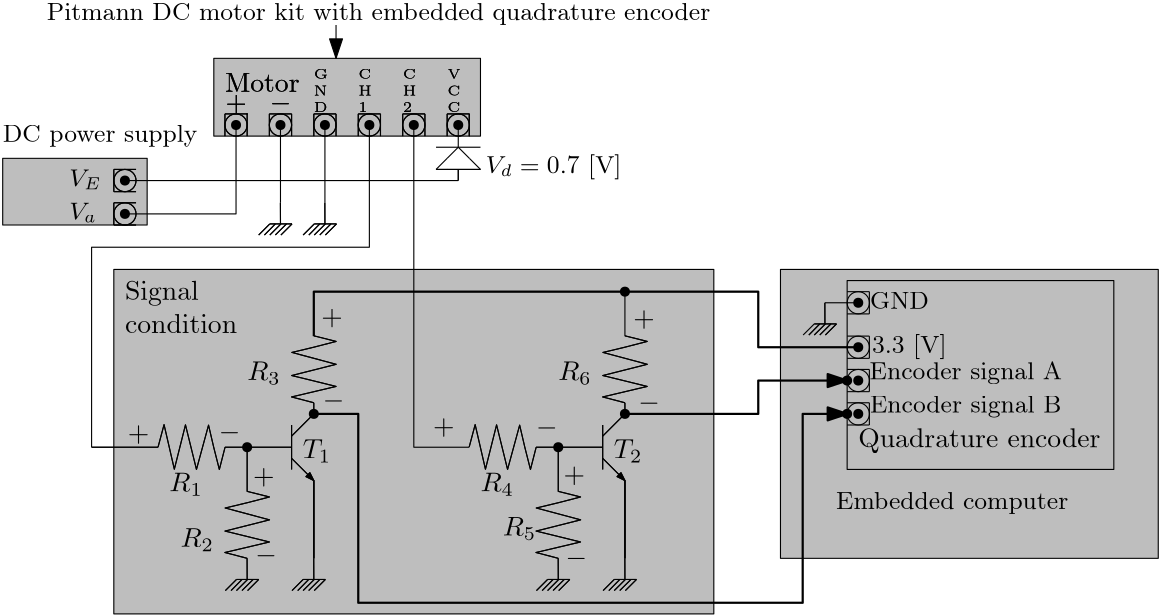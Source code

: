<?xml version="1.0"?>
<!DOCTYPE ipe SYSTEM "ipe.dtd">
<ipe version="70206" creator="Ipe 7.2.10">
<info created="D:20180301144251" modified="D:20190320233102"/>
<ipestyle name="basic">
<symbol name="arrow/arc(spx)">
<path stroke="sym-stroke" fill="sym-stroke" pen="sym-pen">
0 0 m
-1 0.333 l
-1 -0.333 l
h
</path>
</symbol>
<symbol name="arrow/farc(spx)">
<path stroke="sym-stroke" fill="white" pen="sym-pen">
0 0 m
-1 0.333 l
-1 -0.333 l
h
</path>
</symbol>
<symbol name="arrow/ptarc(spx)">
<path stroke="sym-stroke" fill="sym-stroke" pen="sym-pen">
0 0 m
-1 0.333 l
-0.8 0 l
-1 -0.333 l
h
</path>
</symbol>
<symbol name="arrow/fptarc(spx)">
<path stroke="sym-stroke" fill="white" pen="sym-pen">
0 0 m
-1 0.333 l
-0.8 0 l
-1 -0.333 l
h
</path>
</symbol>
<symbol name="mark/circle(sx)" transformations="translations">
<path fill="sym-stroke">
0.6 0 0 0.6 0 0 e
0.4 0 0 0.4 0 0 e
</path>
</symbol>
<symbol name="mark/disk(sx)" transformations="translations">
<path fill="sym-stroke">
0.6 0 0 0.6 0 0 e
</path>
</symbol>
<symbol name="mark/fdisk(sfx)" transformations="translations">
<group>
<path fill="sym-fill">
0.5 0 0 0.5 0 0 e
</path>
<path fill="sym-stroke" fillrule="eofill">
0.6 0 0 0.6 0 0 e
0.4 0 0 0.4 0 0 e
</path>
</group>
</symbol>
<symbol name="mark/box(sx)" transformations="translations">
<path fill="sym-stroke" fillrule="eofill">
-0.6 -0.6 m
0.6 -0.6 l
0.6 0.6 l
-0.6 0.6 l
h
-0.4 -0.4 m
0.4 -0.4 l
0.4 0.4 l
-0.4 0.4 l
h
</path>
</symbol>
<symbol name="mark/square(sx)" transformations="translations">
<path fill="sym-stroke">
-0.6 -0.6 m
0.6 -0.6 l
0.6 0.6 l
-0.6 0.6 l
h
</path>
</symbol>
<symbol name="mark/fsquare(sfx)" transformations="translations">
<group>
<path fill="sym-fill">
-0.5 -0.5 m
0.5 -0.5 l
0.5 0.5 l
-0.5 0.5 l
h
</path>
<path fill="sym-stroke" fillrule="eofill">
-0.6 -0.6 m
0.6 -0.6 l
0.6 0.6 l
-0.6 0.6 l
h
-0.4 -0.4 m
0.4 -0.4 l
0.4 0.4 l
-0.4 0.4 l
h
</path>
</group>
</symbol>
<symbol name="mark/cross(sx)" transformations="translations">
<group>
<path fill="sym-stroke">
-0.43 -0.57 m
0.57 0.43 l
0.43 0.57 l
-0.57 -0.43 l
h
</path>
<path fill="sym-stroke">
-0.43 0.57 m
0.57 -0.43 l
0.43 -0.57 l
-0.57 0.43 l
h
</path>
</group>
</symbol>
<symbol name="arrow/fnormal(spx)">
<path stroke="sym-stroke" fill="white" pen="sym-pen">
0 0 m
-1 0.333 l
-1 -0.333 l
h
</path>
</symbol>
<symbol name="arrow/pointed(spx)">
<path stroke="sym-stroke" fill="sym-stroke" pen="sym-pen">
0 0 m
-1 0.333 l
-0.8 0 l
-1 -0.333 l
h
</path>
</symbol>
<symbol name="arrow/fpointed(spx)">
<path stroke="sym-stroke" fill="white" pen="sym-pen">
0 0 m
-1 0.333 l
-0.8 0 l
-1 -0.333 l
h
</path>
</symbol>
<symbol name="arrow/linear(spx)">
<path stroke="sym-stroke" pen="sym-pen">
-1 0.333 m
0 0 l
-1 -0.333 l
</path>
</symbol>
<symbol name="arrow/fdouble(spx)">
<path stroke="sym-stroke" fill="white" pen="sym-pen">
0 0 m
-1 0.333 l
-1 -0.333 l
h
-1 0 m
-2 0.333 l
-2 -0.333 l
h
</path>
</symbol>
<symbol name="arrow/double(spx)">
<path stroke="sym-stroke" fill="sym-stroke" pen="sym-pen">
0 0 m
-1 0.333 l
-1 -0.333 l
h
-1 0 m
-2 0.333 l
-2 -0.333 l
h
</path>
</symbol>
<pen name="heavier" value="0.8"/>
<pen name="fat" value="1.2"/>
<pen name="ultrafat" value="2"/>
<symbolsize name="large" value="5"/>
<symbolsize name="small" value="2"/>
<symbolsize name="tiny" value="1.1"/>
<arrowsize name="large" value="10"/>
<arrowsize name="small" value="5"/>
<arrowsize name="tiny" value="3"/>
<color name="red" value="1 0 0"/>
<color name="green" value="0 1 0"/>
<color name="blue" value="0 0 1"/>
<color name="yellow" value="1 1 0"/>
<color name="orange" value="1 0.647 0"/>
<color name="gold" value="1 0.843 0"/>
<color name="purple" value="0.627 0.125 0.941"/>
<color name="gray" value="0.745"/>
<color name="brown" value="0.647 0.165 0.165"/>
<color name="navy" value="0 0 0.502"/>
<color name="pink" value="1 0.753 0.796"/>
<color name="seagreen" value="0.18 0.545 0.341"/>
<color name="turquoise" value="0.251 0.878 0.816"/>
<color name="violet" value="0.933 0.51 0.933"/>
<color name="darkblue" value="0 0 0.545"/>
<color name="darkcyan" value="0 0.545 0.545"/>
<color name="darkgray" value="0.663"/>
<color name="darkgreen" value="0 0.392 0"/>
<color name="darkmagenta" value="0.545 0 0.545"/>
<color name="darkorange" value="1 0.549 0"/>
<color name="darkred" value="0.545 0 0"/>
<color name="lightblue" value="0.678 0.847 0.902"/>
<color name="lightcyan" value="0.878 1 1"/>
<color name="lightgray" value="0.827"/>
<color name="lightgreen" value="0.565 0.933 0.565"/>
<color name="lightyellow" value="1 1 0.878"/>
<dashstyle name="dashed" value="[4] 0"/>
<dashstyle name="dotted" value="[1 3] 0"/>
<dashstyle name="dash dotted" value="[4 2 1 2] 0"/>
<dashstyle name="dash dot dotted" value="[4 2 1 2 1 2] 0"/>
<textsize name="large" value="\large"/>
<textsize name="Large" value="\Large"/>
<textsize name="LARGE" value="\LARGE"/>
<textsize name="huge" value="\huge"/>
<textsize name="Huge" value="\Huge"/>
<textsize name="small" value="\small"/>
<textsize name="footnote" value="\footnotesize"/>
<textsize name="tiny" value="\tiny"/>
<textstyle name="center" begin="\begin{center}" end="\end{center}"/>
<textstyle name="itemize" begin="\begin{itemize}" end="\end{itemize}"/>
<textstyle name="item" begin="\begin{itemize}\item{}" end="\end{itemize}"/>
<gridsize name="4 pts" value="4"/>
<gridsize name="8 pts (~3 mm)" value="8"/>
<gridsize name="16 pts (~6 mm)" value="16"/>
<gridsize name="32 pts (~12 mm)" value="32"/>
<gridsize name="10 pts (~3.5 mm)" value="10"/>
<gridsize name="20 pts (~7 mm)" value="20"/>
<gridsize name="14 pts (~5 mm)" value="14"/>
<gridsize name="28 pts (~10 mm)" value="28"/>
<gridsize name="56 pts (~20 mm)" value="56"/>
<anglesize name="90 deg" value="90"/>
<anglesize name="60 deg" value="60"/>
<anglesize name="45 deg" value="45"/>
<anglesize name="30 deg" value="30"/>
<anglesize name="22.5 deg" value="22.5"/>
<opacity name="10%" value="0.1"/>
<opacity name="30%" value="0.3"/>
<opacity name="50%" value="0.5"/>
<opacity name="75%" value="0.75"/>
<tiling name="falling" angle="-60" step="4" width="1"/>
<tiling name="rising" angle="30" step="4" width="1"/>
</ipestyle>
<page>
<layer name="alpha"/>
<view layers="alpha" active="alpha"/>
<path layer="alpha" stroke="black" fill="gray">
120 552 m
120 428 l
336 428 l
336 552 l
h
</path>
<path stroke="black" fill="gray">
80 592 m
80 568 l
132 568 l
132 592 l
h
</path>
<path matrix="1 0 0 1 -16 0" stroke="black" fill="gray">
172 628 m
172 600 l
268 600 l
268 628 l
h
</path>
<path stroke="black" fill="gray">
360 552 m
360 448 l
496 448 l
496 552 l
h
</path>
<path matrix="1 0 0 1 32 -24" stroke="black">
128 632 m
128 624 l
</path>
<path matrix="1 0 0 1 32 -24" stroke="black">
128 632 m
132 632 l
132 632 l
</path>
<path matrix="1 0 0 1 32 -24" stroke="black">
144 632 m
152 632 l
</path>
<path matrix="1 0 0 1 32 -24" stroke="black">
152 632 m
152 624 l
</path>
<path matrix="1 0 0 1 32 -24" stroke="black">
144 632 m
144 624 l
</path>
<path matrix="1 0 0 1 32 -24" stroke="black">
132 632 m
136 632 l
</path>
<path matrix="1 0 0 1 32 -24" stroke="black" cap="1">
136 632 m
136 632 l
</path>
<path matrix="1 0 0 1 32 -24" stroke="black" cap="1">
136 632 m
136 632 l
</path>
<path matrix="1 0 0 1 32 -24" stroke="black">
136 632 m
136 624 l
</path>
<path matrix="1 0 0 1 32 -24" stroke="black">
176 632 m
176 624 l
</path>
<path matrix="1 0 0 1 32 -24" stroke="black">
176 632 m
184 632 l
</path>
<path matrix="1 0 0 1 32 -24" stroke="black">
184 632 m
184 624 l
</path>
<path matrix="1 0 0 1 32 -24" stroke="black">
192 632 m
192 624 l
</path>
<path matrix="1 0 0 1 32 -24" stroke="black">
192 632 m
200 632 l
</path>
<path matrix="1 0 0 1 32 -24" stroke="black">
200 632 m
200 624 l
</path>
<path matrix="1 0 0 1 32 -24" stroke="black">
208 632 m
208 624 l
</path>
<path matrix="1 0 0 1 32 -24" stroke="black">
208 632 m
216 632 l
</path>
<path matrix="1 0 0 1 32 -24" stroke="black">
216 632 m
216 624 l
</path>
<path matrix="1 0 0 1 32 -24" stroke="black">
216 632 m
216 624 l
</path>
<path matrix="1 0 0 1 32 -24" stroke="black">
160 632 m
160 624 l
</path>
<path matrix="1 0 0 1 32 -24" stroke="black">
160 632 m
168 632 l
</path>
<path matrix="1 0 0 1 32 -24" stroke="black">
168 632 m
168 624 l
</path>
<text matrix="1 0 0 1 32 -24" transformations="translations" pos="176 648" stroke="black" type="minipage" width="8" height="10.161" depth="5.18" valign="top" size="tiny">C \par
H \par
1</text>
<text matrix="1 0 0 1 16 -24" transformations="translations" pos="176 648" stroke="black" type="minipage" width="8" height="10.161" depth="5.18" valign="top" size="tiny">G \par
N \par
D</text>
<text matrix="1 0 0 1 64 -24" transformations="translations" pos="176 648" stroke="black" type="minipage" width="8" height="10.161" depth="5.18" valign="top" size="tiny">V \par
C \par
C</text>
<text matrix="1 0 0 1 48 -24" transformations="translations" pos="176 648" stroke="black" type="minipage" width="8" height="10.161" depth="5.18" valign="top" size="tiny">C \par
H \par
2</text>
<text matrix="1 0 0 1 32.1716 -30.8509" transformations="translations" pos="128 640" stroke="black" type="label" width="7.749" height="5.812" depth="0.83" valign="baseline" style="math">+</text>
<text matrix="1 0 0 1 48.1306 -30.6697" transformations="translations" pos="128 640" stroke="black" type="label" width="7.749" height="5.812" depth="0.83" valign="baseline" style="math">-</text>
<text matrix="1 0 0 1 32 -36" transformations="translations" pos="128 652" stroke="black" type="label" width="26.872" height="6.808" depth="0" valign="baseline">Motor</text>
<path matrix="1 0 0 1 32 -24" stroke="black">
4 0 0 4 132 628 e
</path>
<path matrix="1 0 0 1 32 -24" stroke="black">
4 0 0 4 148 628 e
</path>
<path matrix="1 0 0 1 32 -24" stroke="black">
4 0 0 4 164 628 e
</path>
<path matrix="1 0 0 1 32 -24" stroke="black">
4 0 0 4 180 628 e
</path>
<path matrix="1 0 0 1 32 -24" stroke="black">
4 0 0 4 196 628 e
</path>
<path matrix="1 0 0 1 32 -24" stroke="black">
4 0 0 4 212 628 e
</path>
<path matrix="1 0 0 3.5 32 -1594" stroke="black">
148 628 m
148 620 l
</path>
<path matrix="1 0 0 3.5 32 -1594" stroke="black">
164 628 m
164 620 l
</path>
<text matrix="1 0 0 1 40.028 -22.0239" transformations="translations" pos="40 620" stroke="black" type="label" width="70.086" height="6.23" depth="1.74" valign="baseline" size="small">DC power supply</text>
<path matrix="1 0 0 1 48 -28" stroke="black">
80 616 m
72 616 l
</path>
<path matrix="1 0 0 1 48 -28" stroke="black">
72 616 m
72 608 l
</path>
<path matrix="1 0 0 1 48 -28" stroke="black">
72 608 m
80 608 l
</path>
<path matrix="1 0 0 1 48 -28" stroke="black">
80 604 m
72 604 l
</path>
<path matrix="1 0 0 2 48 -632" stroke="black">
72 604 m
72 600 l
</path>
<path matrix="1 0 0 1 48 -28" stroke="black">
72 596 m
80 596 l
</path>
<path matrix="1 0 0 1 48 -28" stroke="black">
4 0 0 4 76 612 e
</path>
<path matrix="1 0 0 1 48 -28" stroke="black">
4 0 0 4 76 600 e
</path>
<path matrix="0.75 0 0 1 40 -56" stroke="black">
96 544 m
128 544 l
</path>
<path matrix="0.5 0 0 1 104 -56" stroke="black">
112 544 m
128 544 l
</path>
<path matrix="1 0 0 1 40 -56" stroke="black">
128 544 m
128 528 l
</path>
<path matrix="1 0 0 1 40 -56" stroke="black">
128 544 m
144 544 l
</path>
<path matrix="1 0 0 1 40 -56" stroke="black">
144 552 m
144 536 l
</path>
<path matrix="1 0 0 1 40 -56" stroke="black">
144 548 m
152 556 l
</path>
<path matrix="1 0 0 1 40 -56" stroke="black" arrow="normal/tiny">
144 540 m
152 532 l
</path>
<path matrix="1 0 0 1 40 -56" stroke="black">
152 556 m
152 560 l
</path>
<path matrix="-0.00653251 -0.999979 0.999979 -0.00653251 -605.625 860.958" stroke="black">
367.948 768.091 m
375.976 766.09 l
367.979 764.005 l
360.043 762.097 l
376.01 757.851 l
359.992 753.789 l
375.983 749.885 l
359.956 746.077 l
367.925 744.006 l
368.007 744.006 l
</path>
<path matrix="1 -0.00128975 0.00128975 1 -200.937 -295.513" stroke="black">
367.948 768.091 m
375.976 766.09 l
367.979 764.005 l
360.043 762.097 l
376.01 757.851 l
359.992 753.789 l
375.983 749.885 l
359.956 746.077 l
367.925 744.006 l
368.007 744.006 l
</path>
<path matrix="1 0 0 1 -87.8438 172.39" stroke="black">
255.819 275.61 m
255.847 268.003 l
</path>
<path matrix="1 0 0 1 -87.8438 172.39" stroke="black">
252 268 m
248 264 l
</path>
<path matrix="1 0 0 1 -87.8438 172.39" stroke="black">
256 268 m
252 264 l
</path>
<path matrix="1 0 0 1 -87.8438 172.39" stroke="black">
260 268 m
256 264 l
</path>
<path matrix="1 0 0 1 -87.8438 172.39" stroke="black">
252 268 m
260 268 l
</path>
<path matrix="1 0 0 1 -87.8438 172.39" stroke="black">
253.989 268 m
250.051 263.994 l
</path>
<path matrix="1 0 0 1 -87.8438 172.39" stroke="black">
258.003 268 m
253.993 264.021 l
</path>
<path matrix="1 -0.00128975 0.00128975 1 -176.937 -239.513" stroke="black">
367.948 768.091 m
375.976 766.09 l
367.979 764.005 l
360.043 762.097 l
376.01 757.851 l
359.992 753.789 l
375.983 749.885 l
359.956 746.077 l
367.925 744.006 l
368.007 744.006 l
</path>
<path matrix="1 0 0 1 40 -56" stroke="black">
152 532 m
152 504 l
</path>
<path matrix="1 0 0 1 40 -56" stroke="black">
152 532 m
152 504 l
</path>
<path matrix="1 0 0 1 -63.844 172.39" stroke="black">
255.819 275.61 m
255.847 268.003 l
</path>
<path matrix="1 0 0 1 -63.844 172.39" stroke="black">
252 268 m
248 264 l
</path>
<path matrix="1 0 0 1 -63.844 172.39" stroke="black">
256 268 m
252 264 l
</path>
<path matrix="1 0 0 1 -63.844 172.39" stroke="black">
260 268 m
256 264 l
</path>
<path matrix="1 0 0 1 -63.844 172.39" stroke="black">
252 268 m
260 268 l
</path>
<path matrix="1 0 0 1 -63.844 172.39" stroke="black">
253.989 268 m
250.051 263.994 l
</path>
<path matrix="1 0 0 1 -63.844 172.39" stroke="black">
258.003 268 m
253.993 264.021 l
</path>
<path matrix="1 0 0 1 32 -24" stroke="black">
128 632 m
128 624 l
</path>
<path matrix="1 0 0 1 32 -24" stroke="black">
128 632 m
132 632 l
132 632 l
</path>
<path matrix="1 0 0 1 32 -24" stroke="black">
144 632 m
152 632 l
</path>
<path matrix="1 0 0 1 32 -24" stroke="black">
152 632 m
152 624 l
</path>
<path matrix="1 0 0 1 32 -24" stroke="black">
144 632 m
144 624 l
</path>
<path matrix="1 0 0 1 32 -24" stroke="black">
132 632 m
136 632 l
</path>
<path matrix="1 0 0 1 32 -24" stroke="black" cap="1">
136 632 m
136 632 l
</path>
<path matrix="1 0 0 1 32 -24" stroke="black" cap="1">
136 632 m
136 632 l
</path>
<path matrix="1 0 0 1 32 -24" stroke="black">
136 632 m
136 624 l
</path>
<path matrix="1 0 0 1 32 -24" stroke="black">
176 632 m
176 624 l
</path>
<path matrix="1 0 0 1 32 -24" stroke="black">
176 632 m
184 632 l
</path>
<path matrix="1 0 0 1 32 -24" stroke="black">
184 632 m
184 624 l
</path>
<path matrix="1 0 0 1 32 -24" stroke="black">
192 632 m
192 624 l
</path>
<path matrix="1 0 0 1 32 -24" stroke="black">
192 632 m
200 632 l
</path>
<path matrix="1 0 0 1 32 -24" stroke="black">
200 632 m
200 624 l
</path>
<path matrix="1 0 0 1 32 -24" stroke="black">
208 632 m
208 624 l
</path>
<path matrix="1 0 0 1 32 -24" stroke="black">
208 632 m
216 632 l
</path>
<path matrix="1 0 0 1 32 -24" stroke="black">
216 632 m
216 624 l
</path>
<path matrix="1 0 0 1 32 -24" stroke="black">
216 632 m
216 624 l
</path>
<path matrix="1 0 0 1 32 -24" stroke="black">
160 632 m
160 624 l
</path>
<path matrix="1 0 0 1 32 -24" stroke="black">
160 632 m
168 632 l
</path>
<path matrix="1 0 0 1 32 -24" stroke="black">
168 632 m
168 624 l
</path>
<text matrix="1 0 0 1 32 -24" transformations="translations" pos="176 648" stroke="black" type="minipage" width="8" height="10.161" depth="5.18" valign="top" size="tiny">C \par
H \par
1</text>
<text matrix="1 0 0 1 16 -24" transformations="translations" pos="176 648" stroke="black" type="minipage" width="8" height="10.161" depth="5.18" valign="top" size="tiny">G \par
N \par
D</text>
<text matrix="1 0 0 1 64 -24" transformations="translations" pos="176 648" stroke="black" type="minipage" width="8" height="10.161" depth="5.18" valign="top" size="tiny">V \par
C \par
C</text>
<text matrix="1 0 0 1 48 -24" transformations="translations" pos="176 648" stroke="black" type="minipage" width="8" height="10.161" depth="5.18" valign="top" size="tiny">C \par
H \par
2</text>
<text matrix="1 0 0 1 32.1716 -30.8509" transformations="translations" pos="128 640" stroke="black" type="label" width="7.749" height="5.812" depth="0.83" valign="baseline" style="math">+</text>
<text matrix="1 0 0 1 48.1306 -30.6697" transformations="translations" pos="128 640" stroke="black" type="label" width="7.749" height="5.812" depth="0.83" valign="baseline" style="math">-</text>
<text matrix="1 0 0 1 32 -36" transformations="translations" pos="128 652" stroke="black" type="label" width="26.872" height="6.808" depth="0" valign="baseline">Motor</text>
<path matrix="1 0 0 1 32 -24" stroke="black">
4 0 0 4 132 628 e
</path>
<path matrix="1 0 0 1 32 -24" stroke="black">
4 0 0 4 148 628 e
</path>
<path matrix="1 0 0 1 32 -24" stroke="black">
4 0 0 4 164 628 e
</path>
<path matrix="1 0 0 1 32 -24" stroke="black">
4 0 0 4 180 628 e
</path>
<path matrix="1 0 0 1 32 -24" stroke="black">
4 0 0 4 196 628 e
</path>
<path matrix="1 0 0 1 32 -24" stroke="black">
4 0 0 4 212 628 e
</path>
<path matrix="1 0 0 1 32 -24" stroke="black">
212 628 m
212 620 l
</path>
<path matrix="1 0 0 1 48 -28" stroke="black">
80 616 m
72 616 l
</path>
<path matrix="1 0 0 1 48 -28" stroke="black">
72 616 m
72 608 l
</path>
<path matrix="1 0 0 1 48 -28" stroke="black">
72 608 m
80 608 l
</path>
<path matrix="1 0 0 1 48 -28" stroke="black">
80 604 m
72 604 l
</path>
<path matrix="1 0 0 2 48 -632" stroke="black">
72 604 m
72 600 l
</path>
<path matrix="1 0 0 1 48 -28" stroke="black">
72 596 m
80 596 l
</path>
<text matrix="1 0 0 1 48 -30.1726" transformations="translations" pos="56 612" stroke="black" type="label" width="11.57" height="6.133" depth="0.99" valign="baseline" size="small" style="math">V_E</text>
<text matrix="1 0 0 1 47.9806 -42.1378" transformations="translations" pos="56 612" stroke="black" type="label" width="9.907" height="6.133" depth="0.99" valign="baseline" size="small" style="math">V_a</text>
<path matrix="1 0 0 1 48 -28" stroke="black">
4 0 0 4 76 612 e
</path>
<path matrix="1 0 0 1 48 -28" stroke="black">
4 0 0 4 76 600 e
</path>
<path matrix="0.75 0 0 1 40 -56" stroke="black">
96 544 m
128 544 l
</path>
<path matrix="0.5 0 0 1 104 -56" stroke="black">
112 544 m
128 544 l
</path>
<path matrix="1 0 0 1 40 -56" stroke="black">
128 544 m
128 528 l
</path>
<path matrix="1 0 0 1 40 -56" stroke="black">
128 544 m
144 544 l
</path>
<path matrix="1 0 0 1 40 -56" stroke="black">
144 552 m
144 536 l
</path>
<path matrix="1 0 0 1 40 -56" stroke="black">
144 548 m
152 556 l
</path>
<path matrix="1 0 0 1 40 -56" stroke="black" arrow="normal/tiny">
144 540 m
152 532 l
</path>
<path matrix="1 0 0 1 40 -56" stroke="black">
152 556 m
152 560 l
</path>
<path matrix="-0.00653251 -0.999979 0.999979 -0.00653251 -605.625 860.958" stroke="black">
367.948 768.091 m
375.976 766.09 l
367.979 764.005 l
360.043 762.097 l
376.01 757.851 l
359.992 753.789 l
375.983 749.885 l
359.956 746.077 l
367.925 744.006 l
368.007 744.006 l
</path>
<path matrix="1 -0.00128975 0.00128975 1 -200.937 -295.513" stroke="black">
367.948 768.091 m
375.976 766.09 l
367.979 764.005 l
360.043 762.097 l
376.01 757.851 l
359.992 753.789 l
375.983 749.885 l
359.956 746.077 l
367.925 744.006 l
368.007 744.006 l
</path>
<path matrix="1 0 0 1 -87.8438 172.39" stroke="black">
255.819 275.61 m
255.847 268.003 l
</path>
<path matrix="1 0 0 1 -87.8438 172.39" stroke="black">
252 268 m
248 264 l
</path>
<path matrix="1 0 0 1 -87.8438 172.39" stroke="black">
256 268 m
252 264 l
</path>
<path matrix="1 0 0 1 -87.8438 172.39" stroke="black">
260 268 m
256 264 l
</path>
<path matrix="1 0 0 1 -87.8438 172.39" stroke="black">
252 268 m
260 268 l
</path>
<path matrix="1 0 0 1 -87.8438 172.39" stroke="black">
253.989 268 m
250.051 263.994 l
</path>
<path matrix="1 0 0 1 -87.8438 172.39" stroke="black">
258.003 268 m
253.993 264.021 l
</path>
<path matrix="1 -0.00128975 0.00128975 1 -176.937 -239.513" stroke="black">
367.948 768.091 m
375.976 766.09 l
367.979 764.005 l
360.043 762.097 l
376.01 757.851 l
359.992 753.789 l
375.983 749.885 l
359.956 746.077 l
367.925 744.006 l
368.007 744.006 l
</path>
<path matrix="1 0 0 1 40 -56" stroke="black">
152 532 m
152 504 l
</path>
<path matrix="1 0 0 1 40 -56" stroke="black">
152 532 m
152 504 l
</path>
<path matrix="1 0 0 1 -63.844 172.39" stroke="black">
255.819 275.61 m
255.847 268.003 l
</path>
<path matrix="1 0 0 1 -63.844 172.39" stroke="black">
252 268 m
248 264 l
</path>
<path matrix="1 0 0 1 -63.844 172.39" stroke="black">
256 268 m
252 264 l
</path>
<path matrix="1 0 0 1 -63.844 172.39" stroke="black">
260 268 m
256 264 l
</path>
<path matrix="1 0 0 1 -63.844 172.39" stroke="black">
252 268 m
260 268 l
</path>
<path matrix="1 0 0 1 -63.844 172.39" stroke="black">
253.989 268 m
250.051 263.994 l
</path>
<path matrix="1 0 0 1 -63.844 172.39" stroke="black">
258.003 268 m
253.993 264.021 l
</path>
<path matrix="0.5 0 0 1 216 -56" stroke="black">
112 544 m
128 544 l
</path>
<path matrix="1 0 0 1 152 -56" stroke="black">
128 544 m
128 528 l
</path>
<path matrix="1 0 0 1 152 -56" stroke="black">
128 544 m
144 544 l
</path>
<path matrix="1 0 0 1 152 -56" stroke="black">
144 552 m
144 536 l
</path>
<path matrix="1 0 0 1 152 -56" stroke="black">
144 548 m
152 556 l
</path>
<path matrix="1 0 0 1 152 -56" stroke="black" arrow="normal/tiny">
144 540 m
152 532 l
</path>
<path matrix="1 0 0 1 152 -56" stroke="black">
152 556 m
152 560 l
</path>
<path matrix="-0.00653251 -0.999979 0.999979 -0.00653251 -493.625 860.958" stroke="black">
367.948 768.091 m
375.976 766.09 l
367.979 764.005 l
360.043 762.097 l
376.01 757.851 l
359.992 753.789 l
375.983 749.885 l
359.956 746.077 l
367.925 744.006 l
368.007 744.006 l
</path>
<path matrix="1 -0.00128975 0.00128975 1 -88.937 -295.513" stroke="black">
367.948 768.091 m
375.976 766.09 l
367.979 764.005 l
360.043 762.097 l
376.01 757.851 l
359.992 753.789 l
375.983 749.885 l
359.956 746.077 l
367.925 744.006 l
368.007 744.006 l
</path>
<path matrix="1 0 0 1 24.1562 172.39" stroke="black">
255.819 275.61 m
255.847 268.003 l
</path>
<path matrix="1 0 0 1 24.1562 172.39" stroke="black">
252 268 m
248 264 l
</path>
<path matrix="1 0 0 1 24.1562 172.39" stroke="black">
256 268 m
252 264 l
</path>
<path matrix="1 0 0 1 24.1562 172.39" stroke="black">
260 268 m
256 264 l
</path>
<path matrix="1 0 0 1 24.1562 172.39" stroke="black">
252 268 m
260 268 l
</path>
<path matrix="1 0 0 1 24.1562 172.39" stroke="black">
253.989 268 m
250.051 263.994 l
</path>
<path matrix="1 0 0 1 24.1562 172.39" stroke="black">
258.003 268 m
253.993 264.021 l
</path>
<path matrix="1 -0.00128975 0.00128975 1 -64.937 -239.513" stroke="black">
367.948 768.091 m
375.976 766.09 l
367.979 764.005 l
360.043 762.097 l
376.01 757.851 l
359.992 753.789 l
375.983 749.885 l
359.956 746.077 l
367.925 744.006 l
368.007 744.006 l
</path>
<path matrix="1 0 0 1 152 -56" stroke="black">
152 532 m
152 504 l
</path>
<path matrix="1 0 0 1 152 -56" stroke="black">
152 532 m
152 504 l
</path>
<path matrix="1 0 0 1 48.156 172.39" stroke="black">
255.819 275.61 m
255.847 268.003 l
</path>
<path matrix="1 0 0 1 48.156 172.39" stroke="black">
252 268 m
248 264 l
</path>
<path matrix="1 0 0 1 48.156 172.39" stroke="black">
256 268 m
252 264 l
</path>
<path matrix="1 0 0 1 48.156 172.39" stroke="black">
260 268 m
256 264 l
</path>
<path matrix="1 0 0 1 48.156 172.39" stroke="black">
252 268 m
260 268 l
</path>
<path matrix="1 0 0 1 48.156 172.39" stroke="black">
253.989 268 m
250.051 263.994 l
</path>
<path matrix="1 0 0 1 48.156 172.39" stroke="black">
258.003 268 m
253.993 264.021 l
</path>
<path matrix="0.5 0 0 1 216 -56" stroke="black">
112 544 m
128 544 l
</path>
<path matrix="1 0 0 1 152 -56" stroke="black">
128 544 m
128 528 l
</path>
<path matrix="1 0 0 1 152 -56" stroke="black">
128 544 m
144 544 l
</path>
<path matrix="1 0 0 1 152 -56" stroke="black">
144 552 m
144 536 l
</path>
<path matrix="1 0 0 1 152 -56" stroke="black">
144 548 m
152 556 l
</path>
<path matrix="1 0 0 1 152 -56" stroke="black" arrow="normal/tiny">
144 540 m
152 532 l
</path>
<path matrix="1 0 0 1 152 -56" stroke="black">
152 556 m
152 560 l
</path>
<text matrix="1 0 0 1 35.7264 -22.4079" transformations="translations" pos="236.272 514.964" stroke="black" type="label" width="7.749" height="5.812" depth="0.83" valign="baseline" style="math">-</text>
<text matrix="1 0 0 1 54.9234 0.6716" transformations="translations" pos="180 492" stroke="black" type="label" width="7.749" height="5.812" depth="0.83" valign="baseline" style="math">+</text>
<path matrix="-0.00653251 -0.999979 0.999979 -0.00653251 -493.625 860.958" stroke="black">
367.948 768.091 m
375.976 766.09 l
367.979 764.005 l
360.043 762.097 l
376.01 757.851 l
359.992 753.789 l
375.983 749.885 l
359.956 746.077 l
367.925 744.006 l
368.007 744.006 l
</path>
<path matrix="1 -0.00128975 0.00128975 1 -88.937 -295.513" stroke="black">
367.948 768.091 m
375.976 766.09 l
367.979 764.005 l
360.043 762.097 l
376.01 757.851 l
359.992 753.789 l
375.983 749.885 l
359.956 746.077 l
367.925 744.006 l
368.007 744.006 l
</path>
<path matrix="1 0 0 1 24.1562 172.39" stroke="black">
255.819 275.61 m
255.847 268.003 l
</path>
<path matrix="1 0 0 1 24.1562 172.39" stroke="black">
252 268 m
248 264 l
</path>
<path matrix="1 0 0 1 24.1562 172.39" stroke="black">
256 268 m
252 264 l
</path>
<path matrix="1 0 0 1 24.1562 172.39" stroke="black">
260 268 m
256 264 l
</path>
<path matrix="1 0 0 1 24.1562 172.39" stroke="black">
252 268 m
260 268 l
</path>
<path matrix="1 0 0 1 24.1562 172.39" stroke="black">
253.989 268 m
250.051 263.994 l
</path>
<path matrix="1 0 0 1 24.1562 172.39" stroke="black">
258.003 268 m
253.993 264.021 l
</path>
<path matrix="1 -0.00128975 0.00128975 1 -64.937 -239.513" stroke="black">
367.948 768.091 m
375.976 766.09 l
367.979 764.005 l
360.043 762.097 l
376.01 757.851 l
359.992 753.789 l
375.983 749.885 l
359.956 746.077 l
367.925 744.006 l
368.007 744.006 l
</path>
<path matrix="1 0 0 1 152 -56" stroke="black">
152 532 m
152 504 l
</path>
<path matrix="1 0 0 1 152 -56" stroke="black">
152 532 m
152 504 l
</path>
<path matrix="1 0 0 1 48.156 172.39" stroke="black">
255.819 275.61 m
255.847 268.003 l
</path>
<path matrix="1 0 0 1 48.156 172.39" stroke="black">
252 268 m
248 264 l
</path>
<path matrix="1 0 0 1 48.156 172.39" stroke="black">
256 268 m
252 264 l
</path>
<path matrix="1 0 0 1 48.156 172.39" stroke="black">
260 268 m
256 264 l
</path>
<path matrix="1 0 0 1 48.156 172.39" stroke="black">
252 268 m
260 268 l
</path>
<path matrix="1 0 0 1 48.156 172.39" stroke="black">
253.989 268 m
250.051 263.994 l
</path>
<path matrix="1 0 0 1 48.156 172.39" stroke="black">
258.003 268 m
253.993 264.021 l
</path>
<path matrix="1 0 0 0 0 544" stroke="black">
192 560 m
192 544 l
</path>
<path matrix="1 0 0 0 0 544" stroke="black">
304 560 m
304 544 l
</path>
<path matrix="1 0 0 1 -32 -60" stroke="black">
416 576 m
424 576 l
</path>
<path matrix="1 0 0 1 -32 -60" stroke="black">
424 568 m
424 576 l
</path>
<path matrix="1 0 0 1 -32 -60" stroke="black">
424 568 m
416 568 l
</path>
<path matrix="1 0 0 1 -32 -48" stroke="black">
424 552 m
416 552 l
</path>
<path matrix="1 0 0 1 -32 -48" stroke="black">
424 552 m
424 544 l
</path>
<path matrix="1 0 0 1 -32 -48" stroke="black">
416 544 m
424 544 l
</path>
<text matrix="1 0 0 1 -3.93401 -11.5381" transformations="translations" pos="396 524" stroke="black" type="label" width="69.317" height="6.23" depth="1.74" valign="baseline" size="small">Encoder signal A</text>
<text matrix="1 0 0 1 -3.80477 -23.5097" transformations="translations" pos="396 524" stroke="black" type="label" width="68.933" height="6.23" depth="1.74" valign="baseline" size="small">Encoder signal B</text>
<path matrix="1 0 0 1 0 -12" stroke="black">
4 0 0 4 388 524 e
</path>
<path stroke="black">
4 0 0 4 388 500 e
</path>
<path stroke="black">
384 520 m
392 520 l
</path>
<path stroke="black">
392 520 m
392 528 l
</path>
<path stroke="black">
392 528 m
384 528 l
</path>
<path stroke="black">
4 0 0 4 388 524 e
</path>
<text matrix="1 0 0 1 0.913676 -6.12189" transformations="translations" pos="392 528" stroke="black" type="label" width="26.877" height="6.726" depth="2.24" valign="baseline" size="small">3.3~[V]</text>
<path matrix="1 0 0 1 -75.844 300.39" stroke="black">
255.819 275.61 m
255.847 268.003 l
</path>
<path matrix="1 0 0 1 -75.844 300.39" stroke="black">
252 268 m
248 264 l
</path>
<path matrix="1 0 0 1 -75.844 300.39" stroke="black">
256 268 m
252 264 l
</path>
<path matrix="1 0 0 1 -75.844 300.39" stroke="black">
260 268 m
256 264 l
</path>
<path matrix="1 0 0 1 -75.844 300.39" stroke="black">
252 268 m
260 268 l
</path>
<path matrix="1 0 0 1 -75.844 300.39" stroke="black">
253.989 268 m
250.051 263.994 l
</path>
<path matrix="1 0 0 1 -75.844 300.39" stroke="black">
258.003 268 m
253.993 264.021 l
</path>
<path matrix="1 0 0 1 -75.844 300.39" stroke="black">
255.819 275.61 m
255.847 268.003 l
</path>
<path matrix="1 0 0 1 -75.844 300.39" stroke="black">
252 268 m
248 264 l
</path>
<path matrix="1 0 0 1 -75.844 300.39" stroke="black">
256 268 m
252 264 l
</path>
<path matrix="1 0 0 1 -75.844 300.39" stroke="black">
260 268 m
256 264 l
</path>
<path matrix="1 0 0 1 -75.844 300.39" stroke="black">
252 268 m
260 268 l
</path>
<path matrix="1 0 0 1 -75.844 300.39" stroke="black">
253.989 268 m
250.051 263.994 l
</path>
<path matrix="1 0 0 1 -75.844 300.39" stroke="black">
258.003 268 m
253.993 264.021 l
</path>
<path matrix="-1 0 0 -1 504 1176" stroke="black">
264 584 m
260 580 l
</path>
<path matrix="-1 0 0 -1 504 1176" stroke="black">
256 584 m
260 580 l
</path>
<path matrix="1 0 0 1 -16 8" stroke="black" cap="1">
256 580 m
256 580 l
</path>
<path matrix="1 0 0 0.5 -16 298" stroke="black">
260 580 m
260 572 l
</path>
<path matrix="1 0 0 0.5 -16 298" stroke="black">
260 580 m
260 572 l
</path>
<path matrix="-1 0 0 -1 504 1176" stroke="black">
256 584 m
252 588 l
</path>
<path matrix="-1 0 0 -1 504 1176" stroke="black">
264 584 m
268 588 l
</path>
<path matrix="-1 0 0 -1 504 1176" stroke="black">
252 588 m
268 588 l
</path>
<path matrix="1 0 0 1 -16 8" stroke="black">
252 580 m
268 580 l
</path>
<path matrix="-1 0 0 -1 504 1176" stroke="black">
252 580 m
268 580 l
</path>
<text matrix="1 0 0 1 -18.1139 2.64565" transformations="translations" pos="272 584" stroke="black" type="label" width="48.877" height="6.726" depth="2.24" valign="baseline" size="small">$V_d =0.7$~[V]</text>
<path matrix="1 0 0 1 -59.844 300.39" stroke="black">
255.819 275.61 m
255.847 268.003 l
</path>
<path matrix="1 0 0 1 -59.844 300.39" stroke="black">
252 268 m
248 264 l
</path>
<path matrix="1 0 0 1 -59.844 300.39" stroke="black">
256 268 m
252 264 l
</path>
<path matrix="1 0 0 1 -59.844 300.39" stroke="black">
260 268 m
256 264 l
</path>
<path matrix="1 0 0 1 -59.844 300.39" stroke="black">
252 268 m
260 268 l
</path>
<path matrix="1 0 0 1 -59.844 300.39" stroke="black">
253.989 268 m
250.051 263.994 l
</path>
<path matrix="1 0 0 1 -59.844 300.39" stroke="black">
258.003 268 m
253.993 264.021 l
</path>
<path matrix="1 0 0 1 -59.844 300.39" stroke="black">
255.819 275.61 m
255.847 268.003 l
</path>
<path matrix="1 0 0 1 -59.844 300.39" stroke="black">
252 268 m
248 264 l
</path>
<path matrix="1 0 0 1 -59.844 300.39" stroke="black">
256 268 m
252 264 l
</path>
<path matrix="1 0 0 1 -59.844 300.39" stroke="black">
260 268 m
256 264 l
</path>
<path matrix="1 0 0 1 -59.844 300.39" stroke="black">
252 268 m
260 268 l
</path>
<path matrix="1 0 0 1 -59.844 300.39" stroke="black">
253.989 268 m
250.051 263.994 l
</path>
<path matrix="1 0 0 1 -59.844 300.39" stroke="black">
258.003 268 m
253.993 264.021 l
</path>
<text matrix="1 0 0 1 -68.1115 9.76962" transformations="translations" pos="164 632" stroke="black" type="label" width="238.934" height="6.23" depth="1.74" valign="baseline" size="small">Pitmann DC motor kit with embedded quadrature encoder</text>
<path matrix="1 0 0 1 -16 0" stroke="black">
260 584 m
260 584 l
260 584 l
</path>
<text matrix="1 0 0 1 8.25753 1.84565" transformations="translations" pos="384 536" stroke="black" type="label" width="21.18" height="6.127" depth="0" valign="baseline" size="small">GND</text>
<path matrix="1 0 0 1 0 16" stroke="black">
384 520 m
392 520 l
</path>
<path matrix="1 0 0 1 0 16" stroke="black">
392 520 m
392 528 l
</path>
<path matrix="1 0 0 1 0 16" stroke="black">
392 528 m
384 528 l
</path>
<path matrix="1 0 0 1 0 16" stroke="black">
4 0 0 4 388 524 e
</path>
<path matrix="1 0 0 1 120.156 264.39" stroke="black">
255.819 275.61 m
255.847 268.003 l
</path>
<path matrix="1 0 0 1 120.156 264.39" stroke="black">
256 268 m
252 264 l
</path>
<path matrix="1 0 0 1 120.156 264.39" stroke="black">
260 268 m
256 264 l
</path>
<path matrix="1 0 0 1 120.156 264.39" stroke="black">
252 268 m
260 268 l
</path>
<path matrix="1 0 0 1 120.156 264.39" stroke="black">
253.989 268 m
250.051 263.994 l
</path>
<path matrix="1 0 0 1 120.156 264.39" stroke="black">
258.003 268 m
253.993 264.021 l
</path>
<path matrix="1 0 0 1 120.156 264.39" stroke="black">
255.819 275.61 m
255.847 268.003 l
</path>
<path matrix="1 0 0 1 120.156 264.39" stroke="black">
252 268 m
248 264 l
</path>
<path matrix="1 0 0 1 120.156 264.39" stroke="black">
256 268 m
252 264 l
</path>
<path matrix="1 0 0 1 120.156 264.39" stroke="black">
260 268 m
256 264 l
</path>
<path matrix="1 0 0 1 120.156 264.39" stroke="black">
252 268 m
260 268 l
</path>
<path matrix="1 0 0 1 120.156 264.39" stroke="black">
253.989 268 m
250.051 263.994 l
</path>
<path matrix="1 0 0 1 120.156 264.39" stroke="black">
258.003 268 m
253.993 264.021 l
</path>
<path matrix="1.5 0 0 1 -188 0" stroke="black">
384 540 m
376 540 l
</path>
<text matrix="1 0 0 1 -4 -104" transformations="translations" pos="384 576" stroke="black" type="minipage" width="96" height="6.48" depth="1.49" valign="top" size="small">Embedded computer

</text>
<text matrix="1 0 0 1 -8 -8" transformations="translations" pos="176 520" stroke="black" type="label" width="12.034" height="6.812" depth="1.49" valign="baseline" style="math">R_3</text>
<text matrix="1 0 0 1 4 -4" transformations="translations" pos="136 476" stroke="black" type="label" width="12.034" height="6.812" depth="1.49" valign="baseline" style="math">R_1</text>
<text transformations="translations" pos="144 452" stroke="black" type="label" width="12.034" height="6.812" depth="1.49" valign="baseline" style="math">R_2</text>
<text transformations="translations" pos="252 472" stroke="black" type="label" width="12.034" height="6.812" depth="1.49" valign="baseline" style="math">R_4</text>
<text transformations="translations" pos="260 456" stroke="black" type="label" width="12.034" height="6.812" depth="1.49" valign="baseline" style="math">R_5</text>
<text matrix="1 0 0 1 -4 4" transformations="translations" pos="284 508" stroke="black" type="label" width="12.034" height="6.812" depth="1.49" valign="baseline" style="math">R_6</text>
<path stroke="black" pen="heavier" arrow="normal/normal">
304 500 m
352 500 l
352 512 l
384 512 l
</path>
<path stroke="black" pen="heavier" arrow="normal/normal">
192 500 m
208 500 l
208 432 l
368 432 l
368 500 l
384 500 l
</path>
<use name="mark/disk(sx)" pos="304 500" size="normal" stroke="black"/>
<use name="mark/disk(sx)" pos="192 500" size="normal" stroke="black"/>
<use name="mark/disk(sx)" pos="304 544" size="normal" stroke="black"/>
<use matrix="1 0 0 1 -16 0" name="mark/disk(sx)" pos="244 604" size="normal" stroke="black"/>
<use name="mark/disk(sx)" pos="124 584" size="normal" stroke="black"/>
<use name="mark/disk(sx)" pos="124 572" size="normal" stroke="black"/>
<use name="mark/disk(sx)" pos="384 512" size="normal" stroke="black"/>
<use name="mark/disk(sx)" pos="384 500" size="normal" stroke="black"/>
<path stroke="black" pen="heavier">
388 524 m
352 524 l
352 544 l
192 544 l
192 528 l
</path>
<path stroke="black">
304 544 m
304 528 l
</path>
<text matrix="1 0 0 1 0 -4" transformations="translations" pos="188 488" stroke="black" type="label" width="10.291" height="6.812" depth="1.49" valign="baseline" style="math">T_1</text>
<text matrix="1 0 0 1 112 -4" transformations="translations" pos="188 488" stroke="black" type="label" width="10.291" height="6.812" depth="1.49" valign="baseline" style="math">T_2</text>
<use name="mark/disk(sx)" pos="168 488" size="normal" stroke="black"/>
<use name="mark/disk(sx)" pos="280 488" size="normal" stroke="black"/>
<use matrix="1 0 0 1 -16 0" name="mark/disk(sx)" pos="228 604" size="normal" stroke="black"/>
<use matrix="1 0 0 1 -16 0" name="mark/disk(sx)" pos="196 604" size="normal" stroke="black"/>
<use matrix="1 0 0 1 -16 0" name="mark/disk(sx)" pos="212 604" size="normal" stroke="black"/>
<use matrix="1 0 0 1 -16 0" name="mark/disk(sx)" pos="180 604" size="normal" stroke="black"/>
<use matrix="1 0 0 1 -16 0" name="mark/disk(sx)" pos="260 604" size="normal" stroke="black"/>
<use name="mark/disk(sx)" pos="388 540" size="normal" stroke="black"/>
<use name="mark/disk(sx)" pos="388 524" size="normal" stroke="black"/>
<use name="mark/disk(sx)" pos="388 512" size="normal" stroke="black"/>
<use name="mark/disk(sx)" pos="388 500" size="normal" stroke="black"/>
<path stroke="black">
384 548 m
384 480 l
480 480 l
480 548 l
h
</path>
<path stroke="black">
412 556 m
412 556 l
412 556 l
412 556 l
h
</path>
<path stroke="black">
436 560 m
436 560 l
436 560 l
436 560 l
h
</path>
<text transformations="translations" pos="388 488" stroke="black" type="label" width="87.256" height="6.926" depth="1.93" valign="baseline">Quadrature encoder</text>
<path matrix="1 0 0 1 -20 -8" stroke="black" arrow="normal/normal">
220 648 m
220 636 l
</path>
<path stroke="black">
164 604 m
164 572 l
124 572 l
</path>
<path stroke="black">
212 604 m
212 560 l
112 560 l
112 488 l
</path>
<path stroke="black">
228 604 m
228 488 l
248 488 l
</path>
<path stroke="black">
244 584 m
124 584 l
</path>
<text matrix="1 0 0 1 -2.68524 -3.68246" transformations="translations" pos="197.357 535.787" stroke="black" type="label" width="7.749" height="5.812" depth="0.83" valign="baseline" style="math">+</text>
<text matrix="1 0 0 1 -3.46172 -2.76055" transformations="translations" pos="310.435 534.33" stroke="black" type="label" width="7.749" height="5.812" depth="0.83" valign="baseline" style="math">+</text>
<text matrix="1 0 0 1 -4.49011 -4.25898" transformations="translations" pos="129.494 494.389" stroke="black" type="label" width="7.749" height="5.812" depth="0.83" valign="baseline" style="math">+</text>
<text matrix="1 0 0 1 -1.74514 -0.646638" transformations="translations" pos="283.651 475.962" stroke="black" type="label" width="7.749" height="5.812" depth="0.83" valign="baseline" style="math">+</text>
<text matrix="1 0 0 1 -1.8646 -4.41999" transformations="translations" pos="197.11 506.748" stroke="black" type="label" width="7.749" height="5.812" depth="0.83" valign="baseline" style="math">-</text>
<text matrix="1 0 0 1 -2.72679 -3.87464" transformations="translations" pos="160.472 494.737" stroke="black" type="label" width="7.749" height="5.812" depth="0.83" valign="baseline" style="math">-</text>
<text matrix="1 0 0 1 -3.62533 -1.09591" transformations="translations" pos="173.706 475.894" stroke="black" type="label" width="7.749" height="5.812" depth="0.83" valign="baseline" style="math">+</text>
<text matrix="1 0 0 1 -3.57079 -1.67243" transformations="translations" pos="174.47 448.278" stroke="black" type="label" width="7.749" height="5.812" depth="0.83" valign="baseline" style="math">-</text>
<text matrix="1 0 0 1 -3.08257 -1.28289" transformations="translations" pos="285.684 446.876" stroke="black" type="label" width="7.749" height="5.812" depth="0.83" valign="baseline" style="math">-</text>
<text matrix="1 0 0 1 -2.45411 -3.66428" transformations="translations" pos="311.24 505.128" stroke="black" type="label" width="7.749" height="5.812" depth="0.83" valign="baseline" style="math">-</text>
<text transformations="translations" pos="124 548" stroke="black" type="minipage" width="40" height="12.891" depth="7.92" valign="top">Signal \par
conditioning</text>
</page>
</ipe>
